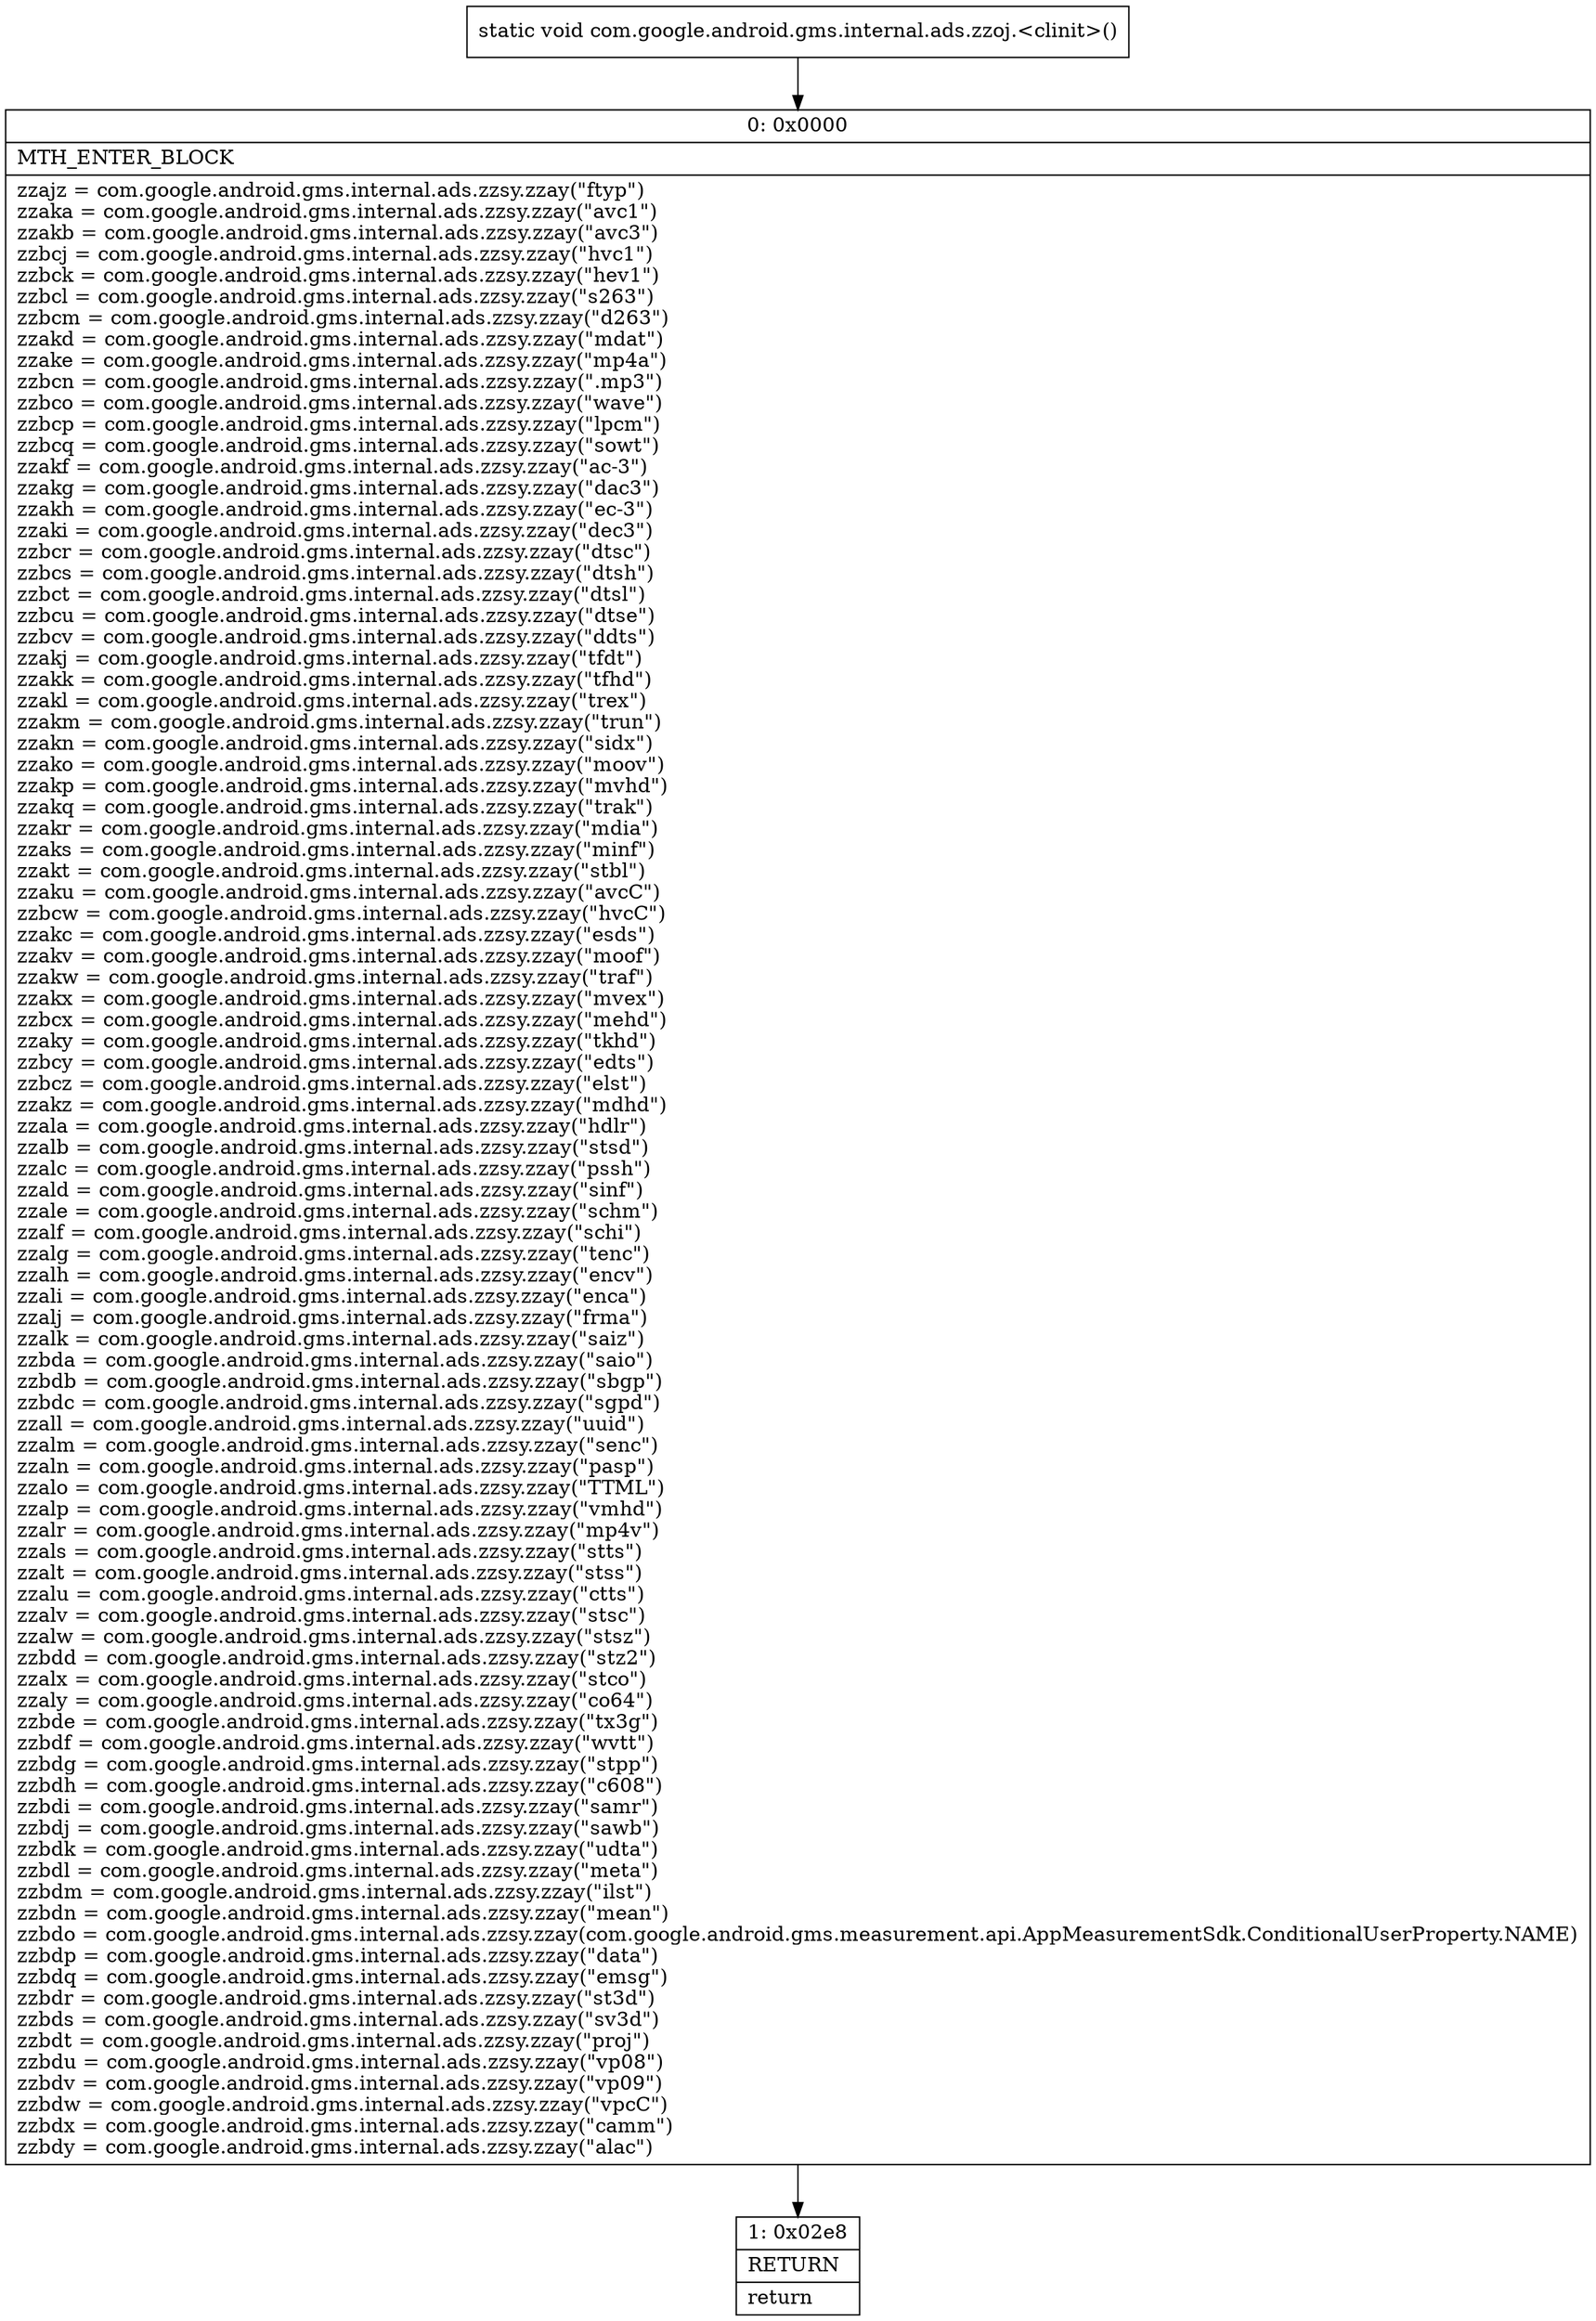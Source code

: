 digraph "CFG forcom.google.android.gms.internal.ads.zzoj.\<clinit\>()V" {
Node_0 [shape=record,label="{0\:\ 0x0000|MTH_ENTER_BLOCK\l|zzajz = com.google.android.gms.internal.ads.zzsy.zzay(\"ftyp\")\lzzaka = com.google.android.gms.internal.ads.zzsy.zzay(\"avc1\")\lzzakb = com.google.android.gms.internal.ads.zzsy.zzay(\"avc3\")\lzzbcj = com.google.android.gms.internal.ads.zzsy.zzay(\"hvc1\")\lzzbck = com.google.android.gms.internal.ads.zzsy.zzay(\"hev1\")\lzzbcl = com.google.android.gms.internal.ads.zzsy.zzay(\"s263\")\lzzbcm = com.google.android.gms.internal.ads.zzsy.zzay(\"d263\")\lzzakd = com.google.android.gms.internal.ads.zzsy.zzay(\"mdat\")\lzzake = com.google.android.gms.internal.ads.zzsy.zzay(\"mp4a\")\lzzbcn = com.google.android.gms.internal.ads.zzsy.zzay(\".mp3\")\lzzbco = com.google.android.gms.internal.ads.zzsy.zzay(\"wave\")\lzzbcp = com.google.android.gms.internal.ads.zzsy.zzay(\"lpcm\")\lzzbcq = com.google.android.gms.internal.ads.zzsy.zzay(\"sowt\")\lzzakf = com.google.android.gms.internal.ads.zzsy.zzay(\"ac\-3\")\lzzakg = com.google.android.gms.internal.ads.zzsy.zzay(\"dac3\")\lzzakh = com.google.android.gms.internal.ads.zzsy.zzay(\"ec\-3\")\lzzaki = com.google.android.gms.internal.ads.zzsy.zzay(\"dec3\")\lzzbcr = com.google.android.gms.internal.ads.zzsy.zzay(\"dtsc\")\lzzbcs = com.google.android.gms.internal.ads.zzsy.zzay(\"dtsh\")\lzzbct = com.google.android.gms.internal.ads.zzsy.zzay(\"dtsl\")\lzzbcu = com.google.android.gms.internal.ads.zzsy.zzay(\"dtse\")\lzzbcv = com.google.android.gms.internal.ads.zzsy.zzay(\"ddts\")\lzzakj = com.google.android.gms.internal.ads.zzsy.zzay(\"tfdt\")\lzzakk = com.google.android.gms.internal.ads.zzsy.zzay(\"tfhd\")\lzzakl = com.google.android.gms.internal.ads.zzsy.zzay(\"trex\")\lzzakm = com.google.android.gms.internal.ads.zzsy.zzay(\"trun\")\lzzakn = com.google.android.gms.internal.ads.zzsy.zzay(\"sidx\")\lzzako = com.google.android.gms.internal.ads.zzsy.zzay(\"moov\")\lzzakp = com.google.android.gms.internal.ads.zzsy.zzay(\"mvhd\")\lzzakq = com.google.android.gms.internal.ads.zzsy.zzay(\"trak\")\lzzakr = com.google.android.gms.internal.ads.zzsy.zzay(\"mdia\")\lzzaks = com.google.android.gms.internal.ads.zzsy.zzay(\"minf\")\lzzakt = com.google.android.gms.internal.ads.zzsy.zzay(\"stbl\")\lzzaku = com.google.android.gms.internal.ads.zzsy.zzay(\"avcC\")\lzzbcw = com.google.android.gms.internal.ads.zzsy.zzay(\"hvcC\")\lzzakc = com.google.android.gms.internal.ads.zzsy.zzay(\"esds\")\lzzakv = com.google.android.gms.internal.ads.zzsy.zzay(\"moof\")\lzzakw = com.google.android.gms.internal.ads.zzsy.zzay(\"traf\")\lzzakx = com.google.android.gms.internal.ads.zzsy.zzay(\"mvex\")\lzzbcx = com.google.android.gms.internal.ads.zzsy.zzay(\"mehd\")\lzzaky = com.google.android.gms.internal.ads.zzsy.zzay(\"tkhd\")\lzzbcy = com.google.android.gms.internal.ads.zzsy.zzay(\"edts\")\lzzbcz = com.google.android.gms.internal.ads.zzsy.zzay(\"elst\")\lzzakz = com.google.android.gms.internal.ads.zzsy.zzay(\"mdhd\")\lzzala = com.google.android.gms.internal.ads.zzsy.zzay(\"hdlr\")\lzzalb = com.google.android.gms.internal.ads.zzsy.zzay(\"stsd\")\lzzalc = com.google.android.gms.internal.ads.zzsy.zzay(\"pssh\")\lzzald = com.google.android.gms.internal.ads.zzsy.zzay(\"sinf\")\lzzale = com.google.android.gms.internal.ads.zzsy.zzay(\"schm\")\lzzalf = com.google.android.gms.internal.ads.zzsy.zzay(\"schi\")\lzzalg = com.google.android.gms.internal.ads.zzsy.zzay(\"tenc\")\lzzalh = com.google.android.gms.internal.ads.zzsy.zzay(\"encv\")\lzzali = com.google.android.gms.internal.ads.zzsy.zzay(\"enca\")\lzzalj = com.google.android.gms.internal.ads.zzsy.zzay(\"frma\")\lzzalk = com.google.android.gms.internal.ads.zzsy.zzay(\"saiz\")\lzzbda = com.google.android.gms.internal.ads.zzsy.zzay(\"saio\")\lzzbdb = com.google.android.gms.internal.ads.zzsy.zzay(\"sbgp\")\lzzbdc = com.google.android.gms.internal.ads.zzsy.zzay(\"sgpd\")\lzzall = com.google.android.gms.internal.ads.zzsy.zzay(\"uuid\")\lzzalm = com.google.android.gms.internal.ads.zzsy.zzay(\"senc\")\lzzaln = com.google.android.gms.internal.ads.zzsy.zzay(\"pasp\")\lzzalo = com.google.android.gms.internal.ads.zzsy.zzay(\"TTML\")\lzzalp = com.google.android.gms.internal.ads.zzsy.zzay(\"vmhd\")\lzzalr = com.google.android.gms.internal.ads.zzsy.zzay(\"mp4v\")\lzzals = com.google.android.gms.internal.ads.zzsy.zzay(\"stts\")\lzzalt = com.google.android.gms.internal.ads.zzsy.zzay(\"stss\")\lzzalu = com.google.android.gms.internal.ads.zzsy.zzay(\"ctts\")\lzzalv = com.google.android.gms.internal.ads.zzsy.zzay(\"stsc\")\lzzalw = com.google.android.gms.internal.ads.zzsy.zzay(\"stsz\")\lzzbdd = com.google.android.gms.internal.ads.zzsy.zzay(\"stz2\")\lzzalx = com.google.android.gms.internal.ads.zzsy.zzay(\"stco\")\lzzaly = com.google.android.gms.internal.ads.zzsy.zzay(\"co64\")\lzzbde = com.google.android.gms.internal.ads.zzsy.zzay(\"tx3g\")\lzzbdf = com.google.android.gms.internal.ads.zzsy.zzay(\"wvtt\")\lzzbdg = com.google.android.gms.internal.ads.zzsy.zzay(\"stpp\")\lzzbdh = com.google.android.gms.internal.ads.zzsy.zzay(\"c608\")\lzzbdi = com.google.android.gms.internal.ads.zzsy.zzay(\"samr\")\lzzbdj = com.google.android.gms.internal.ads.zzsy.zzay(\"sawb\")\lzzbdk = com.google.android.gms.internal.ads.zzsy.zzay(\"udta\")\lzzbdl = com.google.android.gms.internal.ads.zzsy.zzay(\"meta\")\lzzbdm = com.google.android.gms.internal.ads.zzsy.zzay(\"ilst\")\lzzbdn = com.google.android.gms.internal.ads.zzsy.zzay(\"mean\")\lzzbdo = com.google.android.gms.internal.ads.zzsy.zzay(com.google.android.gms.measurement.api.AppMeasurementSdk.ConditionalUserProperty.NAME)\lzzbdp = com.google.android.gms.internal.ads.zzsy.zzay(\"data\")\lzzbdq = com.google.android.gms.internal.ads.zzsy.zzay(\"emsg\")\lzzbdr = com.google.android.gms.internal.ads.zzsy.zzay(\"st3d\")\lzzbds = com.google.android.gms.internal.ads.zzsy.zzay(\"sv3d\")\lzzbdt = com.google.android.gms.internal.ads.zzsy.zzay(\"proj\")\lzzbdu = com.google.android.gms.internal.ads.zzsy.zzay(\"vp08\")\lzzbdv = com.google.android.gms.internal.ads.zzsy.zzay(\"vp09\")\lzzbdw = com.google.android.gms.internal.ads.zzsy.zzay(\"vpcC\")\lzzbdx = com.google.android.gms.internal.ads.zzsy.zzay(\"camm\")\lzzbdy = com.google.android.gms.internal.ads.zzsy.zzay(\"alac\")\l}"];
Node_1 [shape=record,label="{1\:\ 0x02e8|RETURN\l|return\l}"];
MethodNode[shape=record,label="{static void com.google.android.gms.internal.ads.zzoj.\<clinit\>() }"];
MethodNode -> Node_0;
Node_0 -> Node_1;
}

